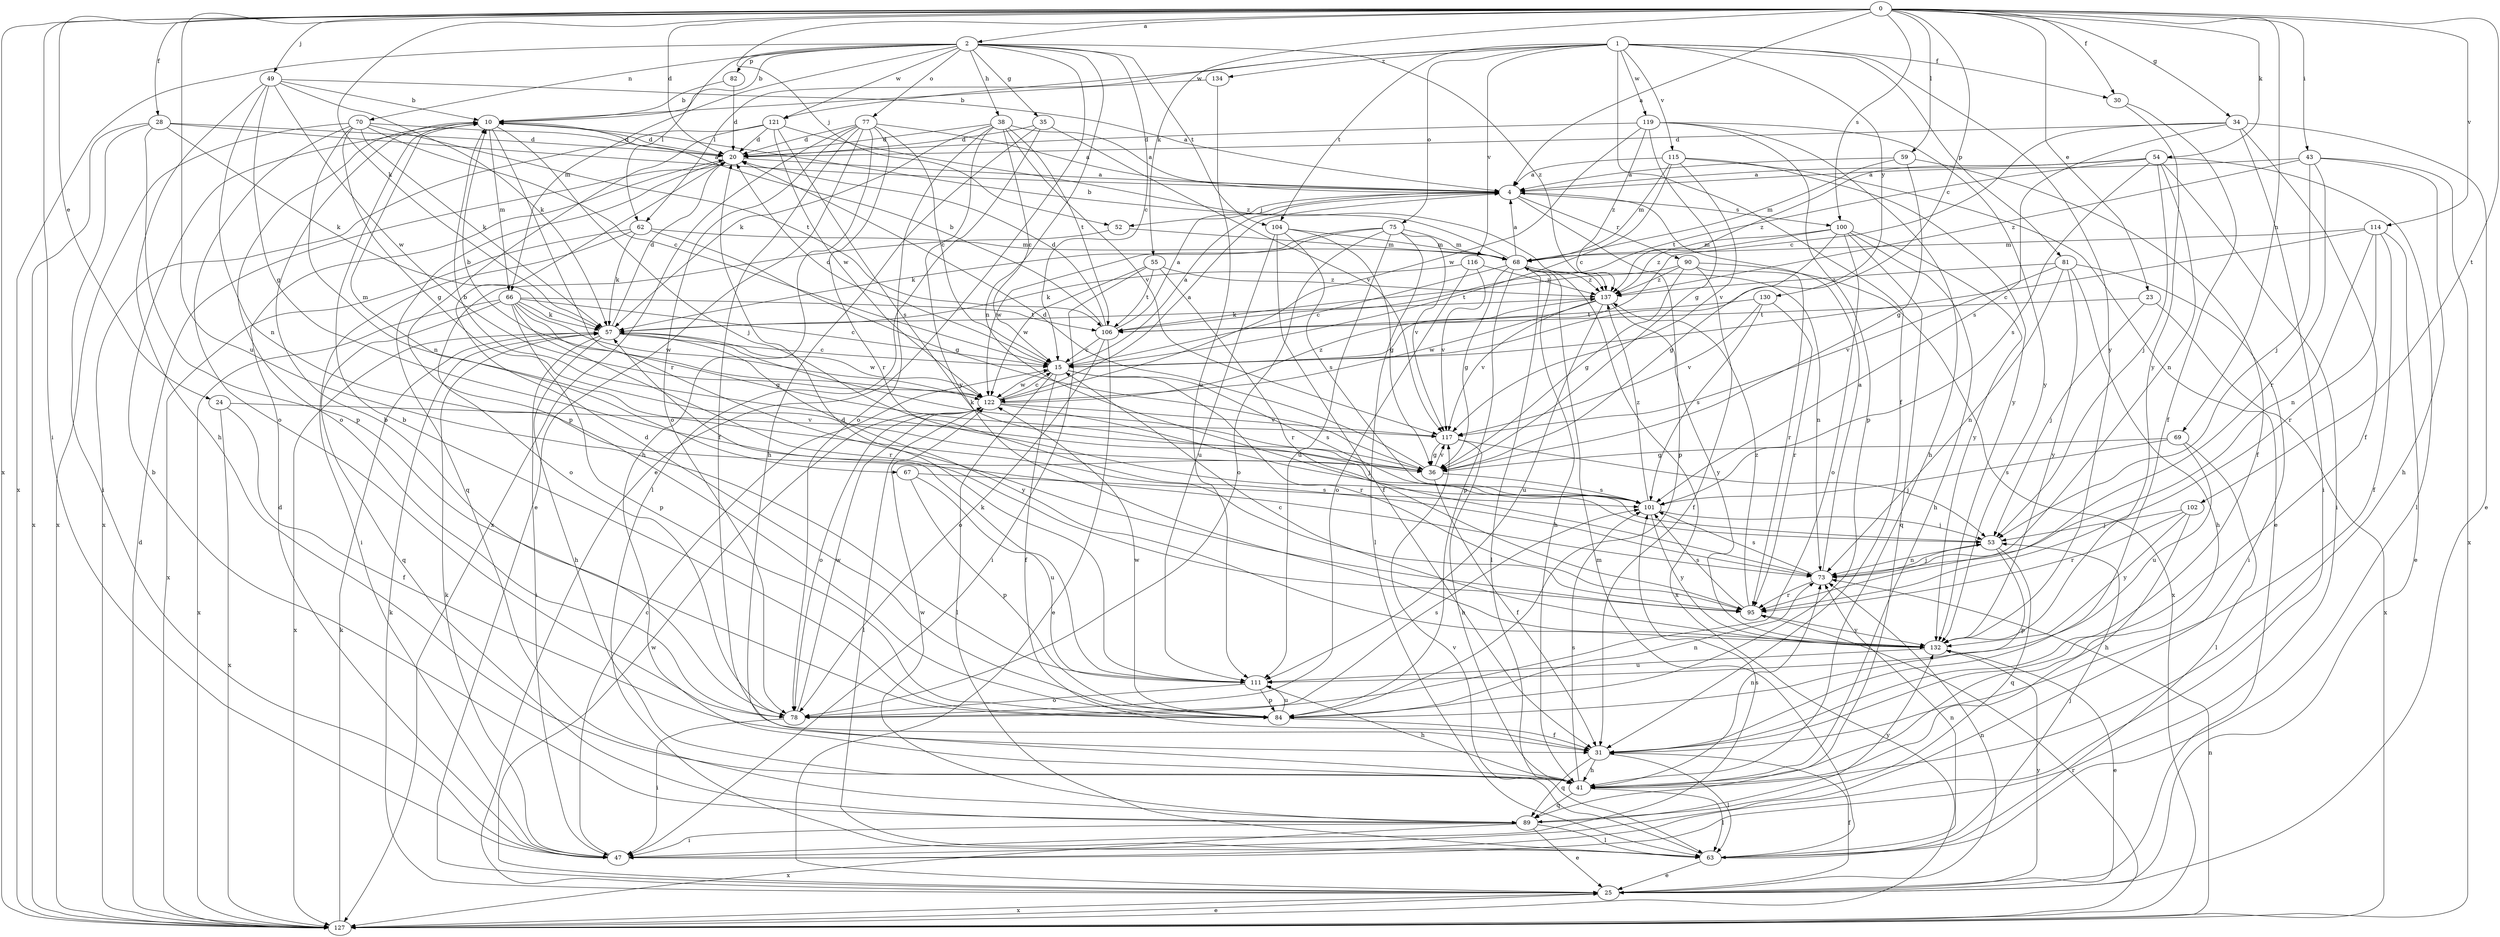 strict digraph  {
0;
1;
2;
4;
10;
15;
20;
23;
24;
25;
28;
30;
31;
34;
35;
36;
38;
41;
43;
47;
49;
52;
53;
54;
55;
57;
59;
62;
63;
66;
67;
68;
69;
70;
73;
75;
77;
78;
81;
82;
84;
89;
90;
95;
100;
101;
102;
104;
106;
111;
114;
115;
116;
117;
119;
121;
122;
127;
130;
132;
134;
137;
0 -> 2  [label=a];
0 -> 4  [label=a];
0 -> 15  [label=c];
0 -> 20  [label=d];
0 -> 23  [label=e];
0 -> 24  [label=e];
0 -> 28  [label=f];
0 -> 30  [label=f];
0 -> 34  [label=g];
0 -> 43  [label=i];
0 -> 47  [label=i];
0 -> 49  [label=j];
0 -> 52  [label=j];
0 -> 54  [label=k];
0 -> 55  [label=k];
0 -> 57  [label=k];
0 -> 59  [label=l];
0 -> 69  [label=n];
0 -> 100  [label=s];
0 -> 102  [label=t];
0 -> 111  [label=u];
0 -> 114  [label=v];
0 -> 127  [label=x];
1 -> 30  [label=f];
1 -> 31  [label=f];
1 -> 62  [label=l];
1 -> 75  [label=o];
1 -> 81  [label=p];
1 -> 104  [label=t];
1 -> 115  [label=v];
1 -> 116  [label=v];
1 -> 119  [label=w];
1 -> 121  [label=w];
1 -> 130  [label=y];
1 -> 132  [label=y];
1 -> 134  [label=z];
2 -> 10  [label=b];
2 -> 15  [label=c];
2 -> 25  [label=e];
2 -> 35  [label=g];
2 -> 38  [label=h];
2 -> 62  [label=l];
2 -> 66  [label=m];
2 -> 70  [label=n];
2 -> 73  [label=n];
2 -> 77  [label=o];
2 -> 82  [label=p];
2 -> 104  [label=t];
2 -> 121  [label=w];
2 -> 127  [label=x];
2 -> 137  [label=z];
4 -> 52  [label=j];
4 -> 84  [label=p];
4 -> 90  [label=r];
4 -> 100  [label=s];
10 -> 20  [label=d];
10 -> 53  [label=j];
10 -> 66  [label=m];
10 -> 67  [label=m];
10 -> 78  [label=o];
10 -> 95  [label=r];
15 -> 4  [label=a];
15 -> 20  [label=d];
15 -> 31  [label=f];
15 -> 63  [label=l];
15 -> 95  [label=r];
15 -> 101  [label=s];
15 -> 122  [label=w];
20 -> 4  [label=a];
20 -> 89  [label=q];
23 -> 53  [label=j];
23 -> 106  [label=t];
23 -> 127  [label=x];
24 -> 31  [label=f];
24 -> 117  [label=v];
24 -> 127  [label=x];
25 -> 31  [label=f];
25 -> 57  [label=k];
25 -> 73  [label=n];
25 -> 122  [label=w];
25 -> 127  [label=x];
25 -> 132  [label=y];
28 -> 4  [label=a];
28 -> 20  [label=d];
28 -> 47  [label=i];
28 -> 57  [label=k];
28 -> 84  [label=p];
28 -> 127  [label=x];
30 -> 31  [label=f];
30 -> 132  [label=y];
31 -> 41  [label=h];
31 -> 63  [label=l];
31 -> 89  [label=q];
34 -> 15  [label=c];
34 -> 20  [label=d];
34 -> 25  [label=e];
34 -> 31  [label=f];
34 -> 47  [label=i];
34 -> 101  [label=s];
35 -> 20  [label=d];
35 -> 41  [label=h];
35 -> 63  [label=l];
35 -> 117  [label=v];
36 -> 10  [label=b];
36 -> 20  [label=d];
36 -> 31  [label=f];
36 -> 57  [label=k];
36 -> 101  [label=s];
36 -> 117  [label=v];
38 -> 4  [label=a];
38 -> 15  [label=c];
38 -> 20  [label=d];
38 -> 57  [label=k];
38 -> 78  [label=o];
38 -> 106  [label=t];
38 -> 117  [label=v];
38 -> 132  [label=y];
41 -> 63  [label=l];
41 -> 73  [label=n];
41 -> 89  [label=q];
41 -> 101  [label=s];
43 -> 4  [label=a];
43 -> 41  [label=h];
43 -> 53  [label=j];
43 -> 95  [label=r];
43 -> 127  [label=x];
43 -> 137  [label=z];
47 -> 15  [label=c];
47 -> 20  [label=d];
47 -> 57  [label=k];
47 -> 101  [label=s];
49 -> 4  [label=a];
49 -> 10  [label=b];
49 -> 36  [label=g];
49 -> 41  [label=h];
49 -> 57  [label=k];
49 -> 73  [label=n];
49 -> 122  [label=w];
52 -> 68  [label=m];
52 -> 78  [label=o];
53 -> 73  [label=n];
53 -> 84  [label=p];
53 -> 89  [label=q];
54 -> 4  [label=a];
54 -> 47  [label=i];
54 -> 53  [label=j];
54 -> 63  [label=l];
54 -> 73  [label=n];
54 -> 101  [label=s];
54 -> 106  [label=t];
54 -> 137  [label=z];
55 -> 47  [label=i];
55 -> 95  [label=r];
55 -> 106  [label=t];
55 -> 122  [label=w];
55 -> 137  [label=z];
57 -> 15  [label=c];
57 -> 20  [label=d];
57 -> 41  [label=h];
57 -> 47  [label=i];
57 -> 122  [label=w];
57 -> 127  [label=x];
57 -> 132  [label=y];
59 -> 4  [label=a];
59 -> 31  [label=f];
59 -> 36  [label=g];
59 -> 68  [label=m];
62 -> 36  [label=g];
62 -> 47  [label=i];
62 -> 57  [label=k];
62 -> 68  [label=m];
62 -> 127  [label=x];
63 -> 25  [label=e];
63 -> 53  [label=j];
63 -> 68  [label=m];
63 -> 73  [label=n];
63 -> 117  [label=v];
66 -> 15  [label=c];
66 -> 36  [label=g];
66 -> 57  [label=k];
66 -> 84  [label=p];
66 -> 89  [label=q];
66 -> 95  [label=r];
66 -> 106  [label=t];
66 -> 122  [label=w];
66 -> 127  [label=x];
67 -> 84  [label=p];
67 -> 101  [label=s];
67 -> 111  [label=u];
68 -> 4  [label=a];
68 -> 10  [label=b];
68 -> 15  [label=c];
68 -> 36  [label=g];
68 -> 41  [label=h];
68 -> 63  [label=l];
68 -> 73  [label=n];
68 -> 84  [label=p];
68 -> 127  [label=x];
68 -> 137  [label=z];
69 -> 36  [label=g];
69 -> 63  [label=l];
69 -> 101  [label=s];
69 -> 111  [label=u];
70 -> 15  [label=c];
70 -> 20  [label=d];
70 -> 36  [label=g];
70 -> 57  [label=k];
70 -> 73  [label=n];
70 -> 78  [label=o];
70 -> 106  [label=t];
70 -> 127  [label=x];
73 -> 4  [label=a];
73 -> 53  [label=j];
73 -> 95  [label=r];
73 -> 101  [label=s];
75 -> 57  [label=k];
75 -> 63  [label=l];
75 -> 68  [label=m];
75 -> 78  [label=o];
75 -> 111  [label=u];
75 -> 117  [label=v];
75 -> 122  [label=w];
77 -> 4  [label=a];
77 -> 15  [label=c];
77 -> 20  [label=d];
77 -> 25  [label=e];
77 -> 31  [label=f];
77 -> 41  [label=h];
77 -> 78  [label=o];
77 -> 95  [label=r];
77 -> 127  [label=x];
78 -> 10  [label=b];
78 -> 47  [label=i];
78 -> 101  [label=s];
78 -> 122  [label=w];
81 -> 41  [label=h];
81 -> 47  [label=i];
81 -> 73  [label=n];
81 -> 117  [label=v];
81 -> 132  [label=y];
81 -> 137  [label=z];
82 -> 10  [label=b];
82 -> 20  [label=d];
84 -> 10  [label=b];
84 -> 20  [label=d];
84 -> 31  [label=f];
84 -> 73  [label=n];
84 -> 111  [label=u];
84 -> 122  [label=w];
89 -> 10  [label=b];
89 -> 25  [label=e];
89 -> 47  [label=i];
89 -> 63  [label=l];
89 -> 122  [label=w];
89 -> 127  [label=x];
89 -> 132  [label=y];
90 -> 31  [label=f];
90 -> 36  [label=g];
90 -> 95  [label=r];
90 -> 106  [label=t];
90 -> 127  [label=x];
90 -> 137  [label=z];
95 -> 101  [label=s];
95 -> 132  [label=y];
95 -> 137  [label=z];
100 -> 36  [label=g];
100 -> 41  [label=h];
100 -> 68  [label=m];
100 -> 78  [label=o];
100 -> 89  [label=q];
100 -> 132  [label=y];
100 -> 137  [label=z];
101 -> 53  [label=j];
101 -> 132  [label=y];
101 -> 137  [label=z];
102 -> 41  [label=h];
102 -> 53  [label=j];
102 -> 95  [label=r];
102 -> 132  [label=y];
104 -> 31  [label=f];
104 -> 36  [label=g];
104 -> 68  [label=m];
104 -> 101  [label=s];
104 -> 111  [label=u];
106 -> 4  [label=a];
106 -> 10  [label=b];
106 -> 15  [label=c];
106 -> 20  [label=d];
106 -> 25  [label=e];
106 -> 78  [label=o];
111 -> 20  [label=d];
111 -> 41  [label=h];
111 -> 57  [label=k];
111 -> 78  [label=o];
111 -> 84  [label=p];
114 -> 15  [label=c];
114 -> 25  [label=e];
114 -> 31  [label=f];
114 -> 68  [label=m];
114 -> 73  [label=n];
114 -> 95  [label=r];
115 -> 4  [label=a];
115 -> 15  [label=c];
115 -> 25  [label=e];
115 -> 68  [label=m];
115 -> 117  [label=v];
115 -> 132  [label=y];
116 -> 57  [label=k];
116 -> 78  [label=o];
116 -> 117  [label=v];
116 -> 137  [label=z];
117 -> 36  [label=g];
117 -> 41  [label=h];
117 -> 53  [label=j];
119 -> 20  [label=d];
119 -> 36  [label=g];
119 -> 41  [label=h];
119 -> 84  [label=p];
119 -> 122  [label=w];
119 -> 132  [label=y];
119 -> 137  [label=z];
121 -> 20  [label=d];
121 -> 84  [label=p];
121 -> 101  [label=s];
121 -> 122  [label=w];
121 -> 127  [label=x];
121 -> 137  [label=z];
122 -> 4  [label=a];
122 -> 10  [label=b];
122 -> 15  [label=c];
122 -> 53  [label=j];
122 -> 63  [label=l];
122 -> 78  [label=o];
122 -> 117  [label=v];
122 -> 137  [label=z];
127 -> 20  [label=d];
127 -> 25  [label=e];
127 -> 57  [label=k];
127 -> 73  [label=n];
127 -> 95  [label=r];
130 -> 95  [label=r];
130 -> 101  [label=s];
130 -> 106  [label=t];
130 -> 117  [label=v];
132 -> 15  [label=c];
132 -> 25  [label=e];
132 -> 111  [label=u];
134 -> 10  [label=b];
134 -> 111  [label=u];
137 -> 57  [label=k];
137 -> 111  [label=u];
137 -> 117  [label=v];
137 -> 122  [label=w];
137 -> 132  [label=y];
}
